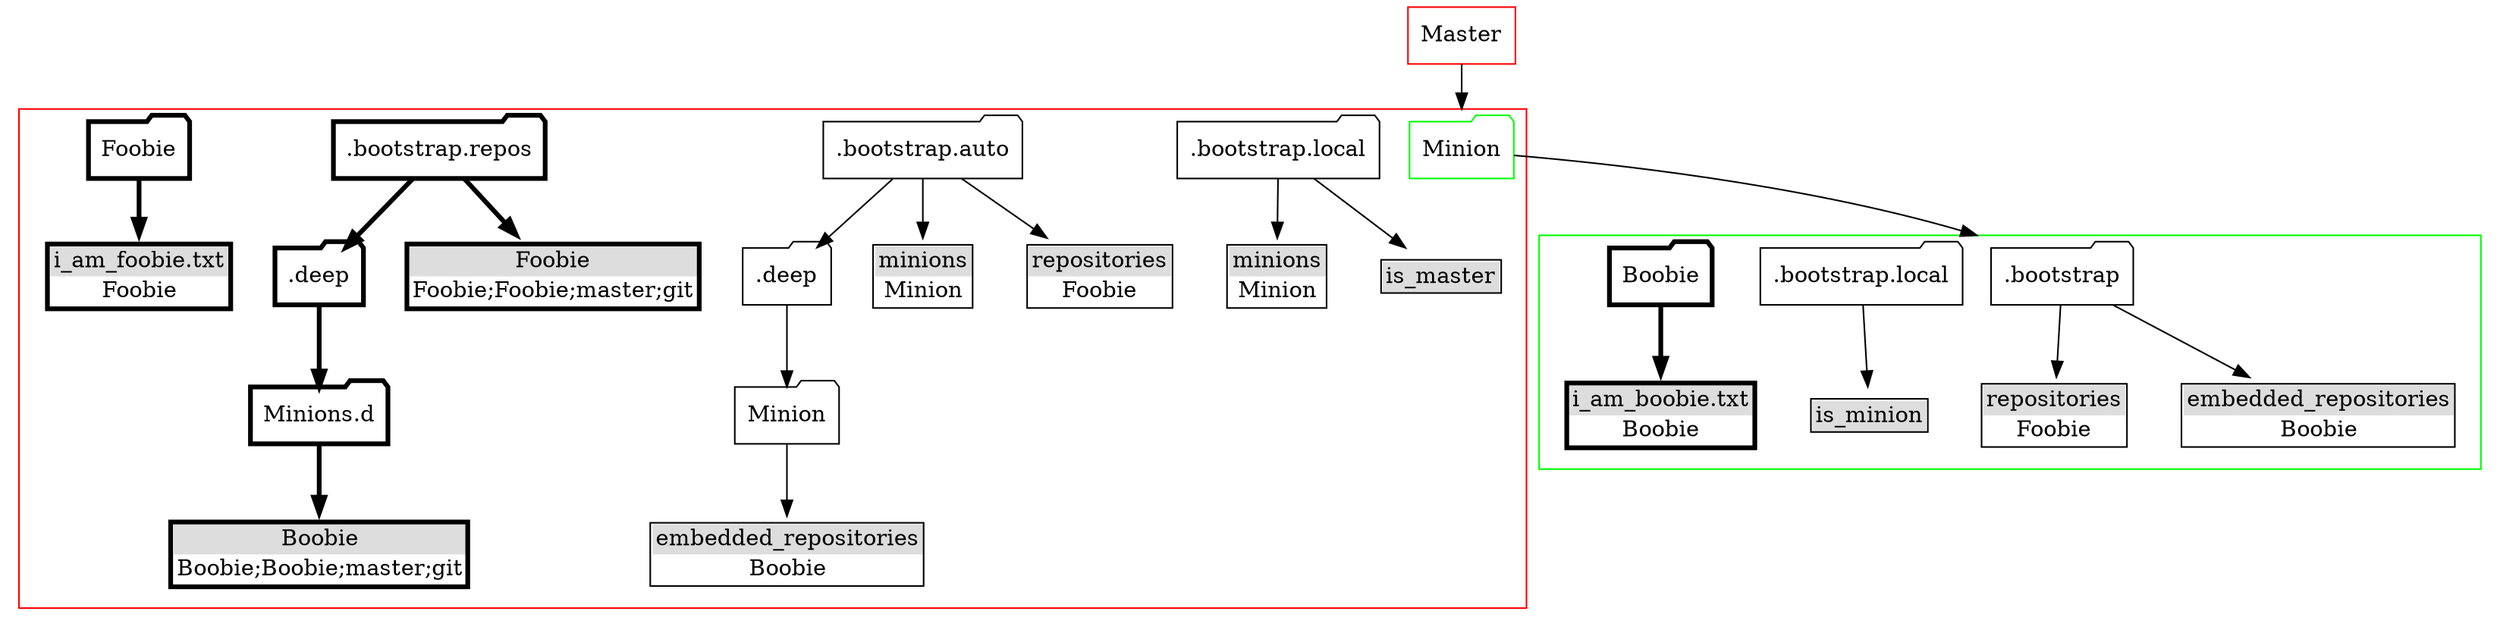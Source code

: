 digraph pic  {
  compound=true;
   node [shape= record];

   "1_Master"  [ label="Master", color="red" ]

   node [shape= "folder" ]

   "1_Master" -> "2_Minion"          [lhead=cluster_0];
   "2_Minion" -> "Minion#.bootstrap" [lhead=cluster_1];


   subgraph cluster_0 {
      color="red"
      node [shape= folder];

      "2_Minion"  [ label="Minion", color="green" ]


      "Master#.bootstrap.local" [ label=".bootstrap.local"]
      "Master#.bootstrap.local" -> "Master#minions"
      "Master#.bootstrap.local" -> "Master#is_master"


      "Master#is_master" [ shape="none", label=< <TABLE BORDER="1" CELLBORDER="0" CELLSPACING="0">
<TR><TD bgcolor="#DDDDDD">is_master</TD></TR>
</TABLE>>];

      "Master#minions"        [ shape="none", label=< <TABLE BORDER="1" CELLBORDER="0" CELLSPACING="0">
<TR><TD bgcolor="#DDDDDD">minions</TD></TR>
<TR><TD PORT="a1">Minion</TD></TR>
</TABLE>>];

      "Master#.bootstrap.auto" [ label=".bootstrap.auto" ]
      "Master#.bootstrap.auto" -> "Master#.bootstrap.auto/.deep"
      "Master#.bootstrap.auto" -> "Master#.bootstrap.auto/minions"
      "Master#.bootstrap.auto" -> "Master#.bootstrap.auto/repositories"

      "Master#.bootstrap.auto/minions"   [ shape="none", label=< <TABLE BORDER="1" CELLBORDER="0" CELLSPACING="0">
<TR><TD bgcolor="#DDDDDD">minions</TD></TR>
<TR><TD PORT="a2">Minion</TD></TR>
</TABLE>>];

      "Master#.bootstrap.auto/repositories"   [ shape="none", label=< <TABLE BORDER="1" CELLBORDER="0" CELLSPACING="0">
<TR><TD bgcolor="#DDDDDD">repositories</TD></TR>
<TR><TD PORT="a3">Foobie</TD></TR>
</TABLE>>];

      "Master#.bootstrap.auto/.deep"        [ label=".deep" ]
      "Master#.bootstrap.auto/.deep/Minion" [ label="Minion" ]

      "Master#.bootstrap.auto/.deep" -> "Master#.bootstrap.auto/.deep/Minion"
      "Master#.bootstrap.auto/.deep/Minion" -> "Master#.bootstrap.auto/.deep/Minion/embedded_repositories"

      "Master#.bootstrap.auto/.deep/Minion/embedded_repositories"    [ shape="none", label=< <TABLE BORDER="1" CELLBORDER="0" CELLSPACING="0">
<TR><TD bgcolor="#DDDDDD">embedded_repositories</TD></TR>
<TR><TD PORT="f4">Boobie</TD></TR>
</TABLE>>];

      "Master#.bootstrap.repos"       [ label=".bootstrap.repos", penwidth="3" ]

      "Master#.bootstrap.repos" -> "Master#.bootstrap.repos/.deep"  [ penwidth="3" ]
      "Master#.bootstrap.repos" -> "Master#.bootstrap.repos/Foobie" [ penwidth="3" ]

      "Master#.bootstrap.repos/Foobie"   [ shape="none", label=< <TABLE BORDER="3" CELLBORDER="0" CELLSPACING="0">
<TR><TD bgcolor="#DDDDDD">Foobie</TD></TR>
<TR><TD PORT="f5">Foobie;Foobie;master;git</TD></TR>
</TABLE>>];

      "Master#.bootstrap.repos/.deep" [ label=".deep", penwidth="3"]

      "Master#.bootstrap.repos/.deep" -> "Master#.bootstrap.repos/.deep/Minions.d" [ penwidth="3" ]

      "Master#.bootstrap.repos/.deep/Minions.d" [ label="Minions.d", penwidth="3"]

      "Master#.bootstrap.repos/.deep/Minions.d" -> "Master#.bootstrap.repos/.deep/Minions/Noobie" [ penwidth="3" ]

      "Master#.bootstrap.repos/.deep/Minions/Noobie"   [ shape="none", label=< <TABLE BORDER="3" CELLBORDER="0" CELLSPACING="0">
<TR><TD bgcolor="#DDDDDD">Boobie</TD></TR>
<TR><TD PORT="f6">Boobie;Boobie;master;git</TD></TR>
</TABLE>>];

      "Foobie"  [ label = "Foobie", penwidth="3" ]
      "Foobie" -> "Foobie#i_am_foobie" [ penwidth="3" ]
      "Foobie#i_am_foobie" [ shape="none", label=< <TABLE BORDER="3" CELLBORDER="0" CELLSPACING="0">
<TR><TD bgcolor="#DDDDDD">i_am_foobie.txt</TD></TR>
<TR><TD PORT="f5">Foobie</TD></TR>
</TABLE>>];
   }


   subgraph cluster_1 {
      color="green"
      node [shape= folder];

      "Minion#.bootstrap"    -> "Minion#repositories"
      "Minion#.bootstrap"    -> "Minion#embedded_repositories"

      "Minion#.bootstrap"  [ label = ".bootstrap"]

      "Minion#repositories"        [ shape="none", label=< <TABLE BORDER="1" CELLBORDER="0" CELLSPACING="0">
<TR><TD bgcolor="#DDDDDD">repositories</TD></TR>
<TR><TD PORT="f3">Foobie</TD></TR>
</TABLE>>];

      "Minion#embedded_repositories"   [ shape="none", label=< <TABLE BORDER="1" CELLBORDER="0" CELLSPACING="0">
<TR><TD bgcolor="#DDDDDD">embedded_repositories</TD></TR>
<TR><TD PORT="f4">Boobie</TD></TR>
</TABLE>>];

      "Minion#.bootstrap.local" -> "Minion#is_minion"
      "Minion#.bootstrap.local"         [ label = ".bootstrap.local"]

      "Minion#is_minion" [ shape="none", label=< <TABLE BORDER="1" CELLBORDER="0" CELLSPACING="0">
<TR><TD bgcolor="#DDDDDD">is_minion</TD></TR>
</TABLE>>];


      "Boobie"  [ label = "Boobie", penwidth="3" ]
      "Boobie" -> "Boobie#i_am_boobie" [ penwidth="3" ]

      "Boobie#i_am_boobie" [ shape="none", label=< <TABLE BORDER="3" CELLBORDER="0" CELLSPACING="0">
<TR><TD bgcolor="#DDDDDD">i_am_boobie.txt</TD></TR>
<TR><TD PORT="f6">Boobie</TD></TR>
</TABLE>>];

   }
}